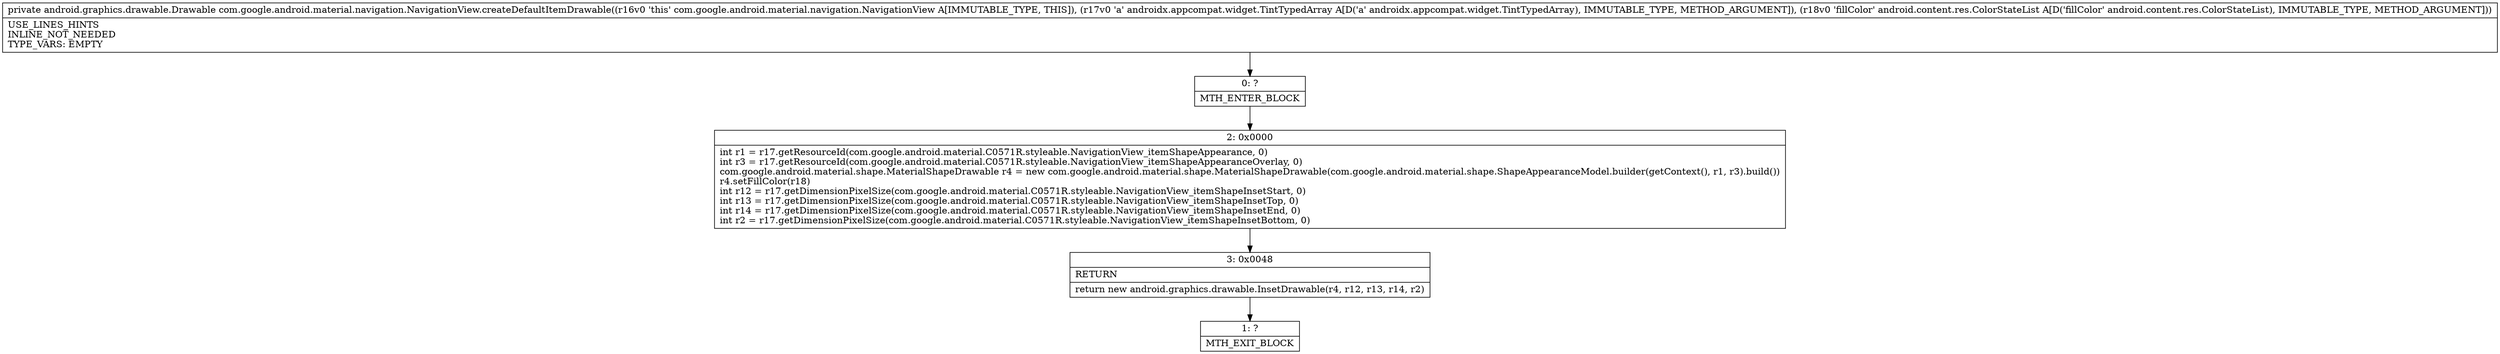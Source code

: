 digraph "CFG forcom.google.android.material.navigation.NavigationView.createDefaultItemDrawable(Landroidx\/appcompat\/widget\/TintTypedArray;Landroid\/content\/res\/ColorStateList;)Landroid\/graphics\/drawable\/Drawable;" {
Node_0 [shape=record,label="{0\:\ ?|MTH_ENTER_BLOCK\l}"];
Node_2 [shape=record,label="{2\:\ 0x0000|int r1 = r17.getResourceId(com.google.android.material.C0571R.styleable.NavigationView_itemShapeAppearance, 0)\lint r3 = r17.getResourceId(com.google.android.material.C0571R.styleable.NavigationView_itemShapeAppearanceOverlay, 0)\lcom.google.android.material.shape.MaterialShapeDrawable r4 = new com.google.android.material.shape.MaterialShapeDrawable(com.google.android.material.shape.ShapeAppearanceModel.builder(getContext(), r1, r3).build())\lr4.setFillColor(r18)\lint r12 = r17.getDimensionPixelSize(com.google.android.material.C0571R.styleable.NavigationView_itemShapeInsetStart, 0)\lint r13 = r17.getDimensionPixelSize(com.google.android.material.C0571R.styleable.NavigationView_itemShapeInsetTop, 0)\lint r14 = r17.getDimensionPixelSize(com.google.android.material.C0571R.styleable.NavigationView_itemShapeInsetEnd, 0)\lint r2 = r17.getDimensionPixelSize(com.google.android.material.C0571R.styleable.NavigationView_itemShapeInsetBottom, 0)\l}"];
Node_3 [shape=record,label="{3\:\ 0x0048|RETURN\l|return new android.graphics.drawable.InsetDrawable(r4, r12, r13, r14, r2)\l}"];
Node_1 [shape=record,label="{1\:\ ?|MTH_EXIT_BLOCK\l}"];
MethodNode[shape=record,label="{private android.graphics.drawable.Drawable com.google.android.material.navigation.NavigationView.createDefaultItemDrawable((r16v0 'this' com.google.android.material.navigation.NavigationView A[IMMUTABLE_TYPE, THIS]), (r17v0 'a' androidx.appcompat.widget.TintTypedArray A[D('a' androidx.appcompat.widget.TintTypedArray), IMMUTABLE_TYPE, METHOD_ARGUMENT]), (r18v0 'fillColor' android.content.res.ColorStateList A[D('fillColor' android.content.res.ColorStateList), IMMUTABLE_TYPE, METHOD_ARGUMENT]))  | USE_LINES_HINTS\lINLINE_NOT_NEEDED\lTYPE_VARS: EMPTY\l}"];
MethodNode -> Node_0;Node_0 -> Node_2;
Node_2 -> Node_3;
Node_3 -> Node_1;
}

